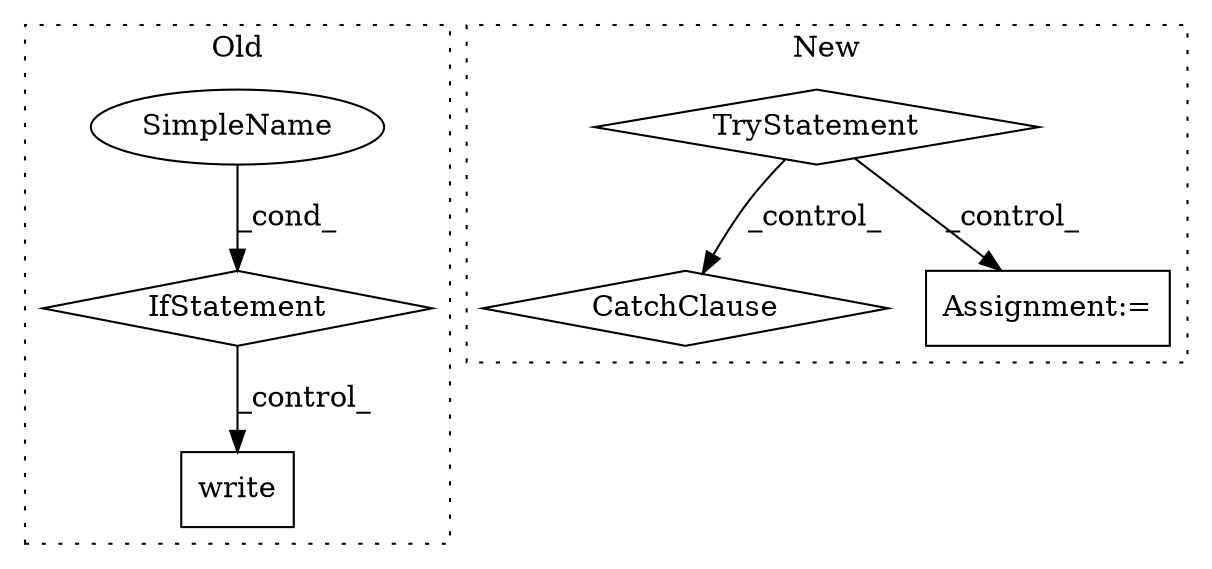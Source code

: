 digraph G {
subgraph cluster0 {
1 [label="write" a="32" s="1324,1338" l="6,1" shape="box"];
5 [label="SimpleName" a="42" s="713" l="7" shape="ellipse"];
6 [label="IfStatement" a="25" s="709,720" l="4,2" shape="diamond"];
label = "Old";
style="dotted";
}
subgraph cluster1 {
2 [label="CatchClause" a="12" s="2524,2559" l="11,2" shape="diamond"];
3 [label="TryStatement" a="54" s="2309" l="4" shape="diamond"];
4 [label="Assignment:=" a="7" s="2324" l="1" shape="box"];
label = "New";
style="dotted";
}
3 -> 4 [label="_control_"];
3 -> 2 [label="_control_"];
5 -> 6 [label="_cond_"];
6 -> 1 [label="_control_"];
}